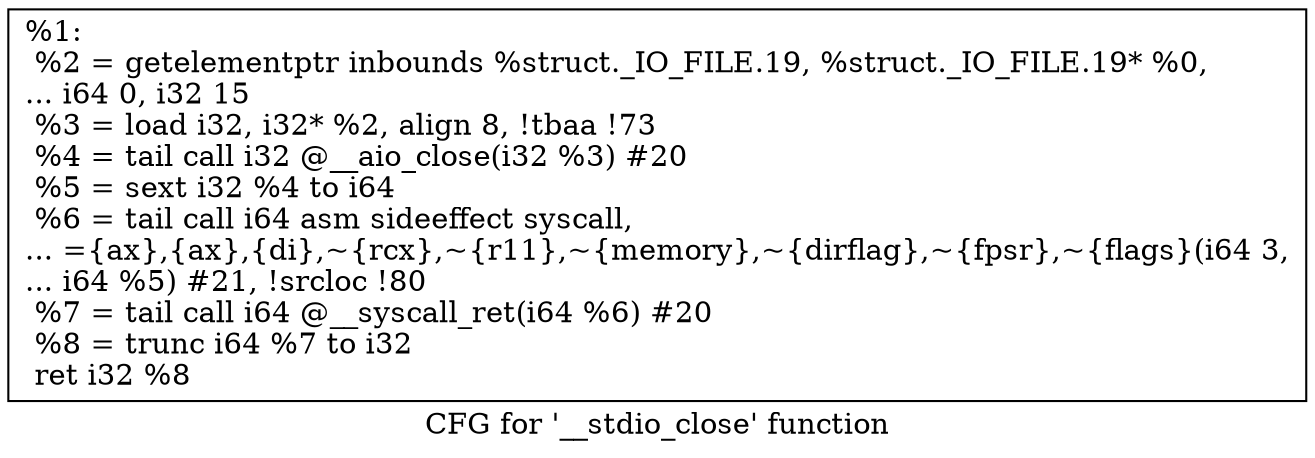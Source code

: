 digraph "CFG for '__stdio_close' function" {
	label="CFG for '__stdio_close' function";

	Node0x2353000 [shape=record,label="{%1:\l  %2 = getelementptr inbounds %struct._IO_FILE.19, %struct._IO_FILE.19* %0,\l... i64 0, i32 15\l  %3 = load i32, i32* %2, align 8, !tbaa !73\l  %4 = tail call i32 @__aio_close(i32 %3) #20\l  %5 = sext i32 %4 to i64\l  %6 = tail call i64 asm sideeffect syscall,\l... =\{ax\},\{ax\},\{di\},~\{rcx\},~\{r11\},~\{memory\},~\{dirflag\},~\{fpsr\},~\{flags\}(i64 3,\l... i64 %5) #21, !srcloc !80\l  %7 = tail call i64 @__syscall_ret(i64 %6) #20\l  %8 = trunc i64 %7 to i32\l  ret i32 %8\l}"];
}
